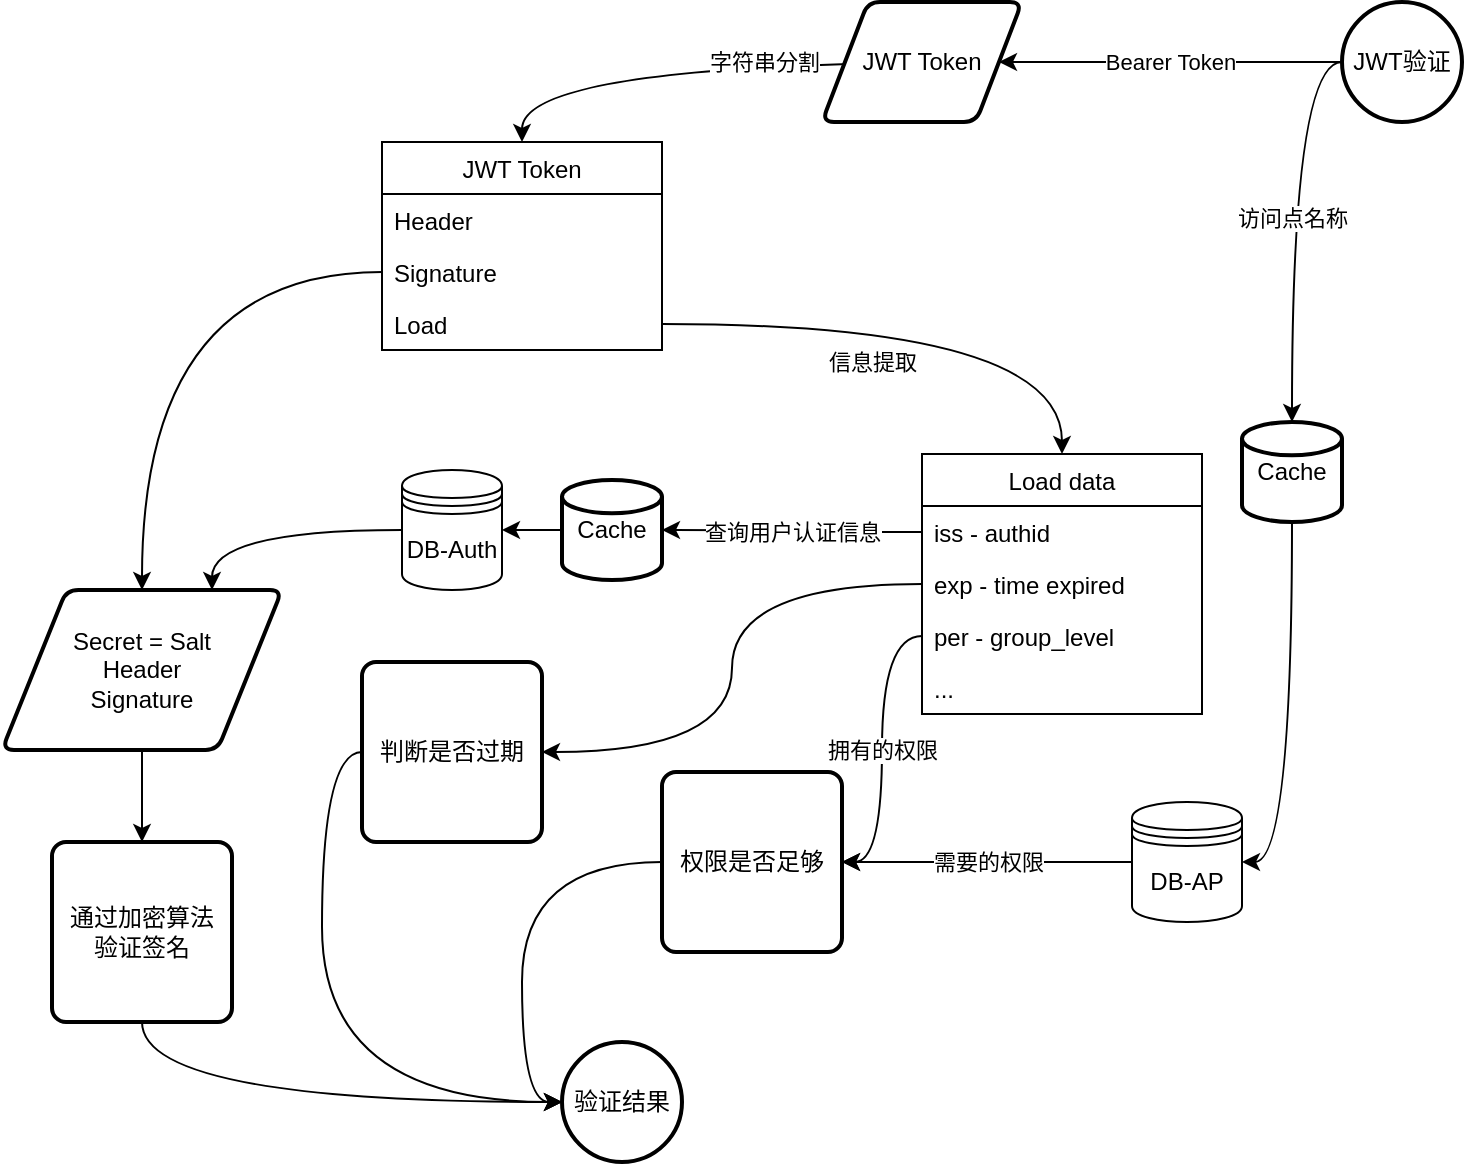 <mxfile version="12.4.2" type="device" pages="1"><diagram id="4mb74i8MZHzD5LXd95ot" name="第 1 页"><mxGraphModel dx="1264" dy="592" grid="1" gridSize="10" guides="1" tooltips="1" connect="1" arrows="1" fold="1" page="1" pageScale="1" pageWidth="827" pageHeight="1169" math="0" shadow="0"><root><mxCell id="0"/><mxCell id="1" parent="0"/><mxCell id="lutxffeyyzPLDdvX5LVE-15" value="字符串分割" style="edgeStyle=orthogonalEdgeStyle;rounded=0;orthogonalLoop=1;jettySize=auto;html=1;exitX=1;exitY=0.5;exitDx=0;exitDy=0;entryX=0.5;entryY=0;entryDx=0;entryDy=0;curved=1;" parent="1" source="lutxffeyyzPLDdvX5LVE-1" target="lutxffeyyzPLDdvX5LVE-3" edge="1"><mxGeometry x="-0.152" relative="1" as="geometry"><mxPoint as="offset"/></mxGeometry></mxCell><mxCell id="lutxffeyyzPLDdvX5LVE-1" value="JWT Token" style="shape=parallelogram;html=1;strokeWidth=2;perimeter=parallelogramPerimeter;whiteSpace=wrap;rounded=1;arcSize=12;size=0.23;" parent="1" vertex="1"><mxGeometry x="460" y="250" width="100" height="60" as="geometry"/></mxCell><mxCell id="lutxffeyyzPLDdvX5LVE-34" style="edgeStyle=orthogonalEdgeStyle;curved=1;rounded=0;orthogonalLoop=1;jettySize=auto;html=1;exitX=0;exitY=0.5;exitDx=0;exitDy=0;entryX=0.75;entryY=0;entryDx=0;entryDy=0;" parent="1" source="lutxffeyyzPLDdvX5LVE-2" target="lutxffeyyzPLDdvX5LVE-29" edge="1"><mxGeometry relative="1" as="geometry"/></mxCell><mxCell id="lutxffeyyzPLDdvX5LVE-2" value="DB-Auth" style="shape=datastore;whiteSpace=wrap;html=1;" parent="1" vertex="1"><mxGeometry x="250" y="484" width="50" height="60" as="geometry"/></mxCell><mxCell id="lutxffeyyzPLDdvX5LVE-13" value="" style="group" parent="1" vertex="1" connectable="0"><mxGeometry x="510" y="440" width="140" height="104" as="geometry"/></mxCell><mxCell id="lutxffeyyzPLDdvX5LVE-8" value="Load data" style="swimlane;fontStyle=0;childLayout=stackLayout;horizontal=1;startSize=26;fillColor=none;horizontalStack=0;resizeParent=1;resizeParentMax=0;resizeLast=0;collapsible=1;marginBottom=0;" parent="lutxffeyyzPLDdvX5LVE-13" vertex="1"><mxGeometry y="36" width="140" height="130" as="geometry"/></mxCell><mxCell id="lutxffeyyzPLDdvX5LVE-9" value="iss - authid" style="text;strokeColor=none;fillColor=none;align=left;verticalAlign=top;spacingLeft=4;spacingRight=4;overflow=hidden;rotatable=0;points=[[0,0.5],[1,0.5]];portConstraint=eastwest;" parent="lutxffeyyzPLDdvX5LVE-8" vertex="1"><mxGeometry y="26" width="140" height="26" as="geometry"/></mxCell><mxCell id="lutxffeyyzPLDdvX5LVE-10" value="exp - time expired" style="text;strokeColor=none;fillColor=none;align=left;verticalAlign=top;spacingLeft=4;spacingRight=4;overflow=hidden;rotatable=0;points=[[0,0.5],[1,0.5]];portConstraint=eastwest;" parent="lutxffeyyzPLDdvX5LVE-8" vertex="1"><mxGeometry y="52" width="140" height="26" as="geometry"/></mxCell><mxCell id="lutxffeyyzPLDdvX5LVE-50" value="per - group_level" style="text;strokeColor=none;fillColor=none;align=left;verticalAlign=top;spacingLeft=4;spacingRight=4;overflow=hidden;rotatable=0;points=[[0,0.5],[1,0.5]];portConstraint=eastwest;" parent="lutxffeyyzPLDdvX5LVE-8" vertex="1"><mxGeometry y="78" width="140" height="26" as="geometry"/></mxCell><mxCell id="lutxffeyyzPLDdvX5LVE-11" value="..." style="text;strokeColor=none;fillColor=none;align=left;verticalAlign=top;spacingLeft=4;spacingRight=4;overflow=hidden;rotatable=0;points=[[0,0.5],[1,0.5]];portConstraint=eastwest;" parent="lutxffeyyzPLDdvX5LVE-8" vertex="1"><mxGeometry y="104" width="140" height="26" as="geometry"/></mxCell><mxCell id="lutxffeyyzPLDdvX5LVE-18" value="信息提取" style="edgeStyle=orthogonalEdgeStyle;curved=1;rounded=0;orthogonalLoop=1;jettySize=auto;html=1;exitX=1;exitY=0.5;exitDx=0;exitDy=0;entryX=0.5;entryY=0;entryDx=0;entryDy=0;" parent="1" source="lutxffeyyzPLDdvX5LVE-5" target="lutxffeyyzPLDdvX5LVE-8" edge="1"><mxGeometry x="-0.211" y="-19" relative="1" as="geometry"><mxPoint as="offset"/></mxGeometry></mxCell><mxCell id="lutxffeyyzPLDdvX5LVE-3" value="JWT Token" style="swimlane;fontStyle=0;childLayout=stackLayout;horizontal=1;startSize=26;fillColor=none;horizontalStack=0;resizeParent=1;resizeParentMax=0;resizeLast=0;collapsible=1;marginBottom=0;" parent="1" vertex="1"><mxGeometry x="240" y="320" width="140" height="104" as="geometry"/></mxCell><mxCell id="lutxffeyyzPLDdvX5LVE-4" value="Header" style="text;strokeColor=none;fillColor=none;align=left;verticalAlign=top;spacingLeft=4;spacingRight=4;overflow=hidden;rotatable=0;points=[[0,0.5],[1,0.5]];portConstraint=eastwest;" parent="lutxffeyyzPLDdvX5LVE-3" vertex="1"><mxGeometry y="26" width="140" height="26" as="geometry"/></mxCell><mxCell id="lutxffeyyzPLDdvX5LVE-6" value="Signature" style="text;strokeColor=none;fillColor=none;align=left;verticalAlign=top;spacingLeft=4;spacingRight=4;overflow=hidden;rotatable=0;points=[[0,0.5],[1,0.5]];portConstraint=eastwest;" parent="lutxffeyyzPLDdvX5LVE-3" vertex="1"><mxGeometry y="52" width="140" height="26" as="geometry"/></mxCell><mxCell id="lutxffeyyzPLDdvX5LVE-5" value="Load" style="text;strokeColor=none;fillColor=none;align=left;verticalAlign=top;spacingLeft=4;spacingRight=4;overflow=hidden;rotatable=0;points=[[0,0.5],[1,0.5]];portConstraint=eastwest;" parent="lutxffeyyzPLDdvX5LVE-3" vertex="1"><mxGeometry y="78" width="140" height="26" as="geometry"/></mxCell><mxCell id="lutxffeyyzPLDdvX5LVE-46" style="edgeStyle=orthogonalEdgeStyle;curved=1;rounded=0;orthogonalLoop=1;jettySize=auto;html=1;exitX=0.5;exitY=1;exitDx=0;exitDy=0;entryX=0;entryY=0.5;entryDx=0;entryDy=0;entryPerimeter=0;" parent="1" source="lutxffeyyzPLDdvX5LVE-21" target="lutxffeyyzPLDdvX5LVE-43" edge="1"><mxGeometry relative="1" as="geometry"/></mxCell><mxCell id="lutxffeyyzPLDdvX5LVE-21" value="通过加密算法&lt;br&gt;验证签名" style="rounded=1;whiteSpace=wrap;html=1;absoluteArcSize=1;arcSize=14;strokeWidth=2;" parent="1" vertex="1"><mxGeometry x="75" y="670" width="90" height="90" as="geometry"/></mxCell><mxCell id="lutxffeyyzPLDdvX5LVE-45" style="edgeStyle=orthogonalEdgeStyle;curved=1;rounded=0;orthogonalLoop=1;jettySize=auto;html=1;exitX=0;exitY=0.5;exitDx=0;exitDy=0;entryX=0;entryY=0.5;entryDx=0;entryDy=0;entryPerimeter=0;" parent="1" source="lutxffeyyzPLDdvX5LVE-25" target="lutxffeyyzPLDdvX5LVE-43" edge="1"><mxGeometry relative="1" as="geometry"/></mxCell><mxCell id="lutxffeyyzPLDdvX5LVE-25" value="判断是否过期" style="rounded=1;whiteSpace=wrap;html=1;absoluteArcSize=1;arcSize=14;strokeWidth=2;" parent="1" vertex="1"><mxGeometry x="230" y="580" width="90" height="90" as="geometry"/></mxCell><mxCell id="lutxffeyyzPLDdvX5LVE-26" style="edgeStyle=orthogonalEdgeStyle;curved=1;rounded=0;orthogonalLoop=1;jettySize=auto;html=1;exitX=0;exitY=0.5;exitDx=0;exitDy=0;entryX=1;entryY=0.5;entryDx=0;entryDy=0;" parent="1" source="lutxffeyyzPLDdvX5LVE-10" target="lutxffeyyzPLDdvX5LVE-25" edge="1"><mxGeometry relative="1" as="geometry"/></mxCell><mxCell id="lutxffeyyzPLDdvX5LVE-27" value="查询用户认证信息" style="edgeStyle=orthogonalEdgeStyle;curved=1;rounded=0;orthogonalLoop=1;jettySize=auto;html=1;exitX=0;exitY=0.5;exitDx=0;exitDy=0;entryX=1;entryY=0.5;entryDx=0;entryDy=0;entryPerimeter=0;" parent="1" source="lutxffeyyzPLDdvX5LVE-9" target="lutxffeyyzPLDdvX5LVE-57" edge="1"><mxGeometry relative="1" as="geometry"><mxPoint x="400" y="514" as="targetPoint"/><mxPoint as="offset"/></mxGeometry></mxCell><mxCell id="lutxffeyyzPLDdvX5LVE-36" style="edgeStyle=orthogonalEdgeStyle;curved=1;rounded=0;orthogonalLoop=1;jettySize=auto;html=1;exitX=0.5;exitY=1;exitDx=0;exitDy=0;" parent="1" source="lutxffeyyzPLDdvX5LVE-29" target="lutxffeyyzPLDdvX5LVE-21" edge="1"><mxGeometry relative="1" as="geometry"/></mxCell><mxCell id="lutxffeyyzPLDdvX5LVE-29" value="Secret = Salt&lt;br&gt;Header&lt;br&gt;Signature" style="shape=parallelogram;html=1;strokeWidth=2;perimeter=parallelogramPerimeter;whiteSpace=wrap;rounded=1;arcSize=12;size=0.23;" parent="1" vertex="1"><mxGeometry x="50" y="544" width="140" height="80" as="geometry"/></mxCell><mxCell id="lutxffeyyzPLDdvX5LVE-42" style="edgeStyle=orthogonalEdgeStyle;curved=1;rounded=0;orthogonalLoop=1;jettySize=auto;html=1;exitX=0;exitY=0.5;exitDx=0;exitDy=0;" parent="1" source="lutxffeyyzPLDdvX5LVE-6" target="lutxffeyyzPLDdvX5LVE-29" edge="1"><mxGeometry relative="1" as="geometry"/></mxCell><mxCell id="lutxffeyyzPLDdvX5LVE-43" value="验证结果" style="strokeWidth=2;html=1;shape=mxgraph.flowchart.start_2;whiteSpace=wrap;" parent="1" vertex="1"><mxGeometry x="330" y="770" width="60" height="60" as="geometry"/></mxCell><mxCell id="lutxffeyyzPLDdvX5LVE-48" value="Bearer Token" style="edgeStyle=orthogonalEdgeStyle;curved=1;rounded=0;orthogonalLoop=1;jettySize=auto;html=1;" parent="1" source="lutxffeyyzPLDdvX5LVE-47" target="lutxffeyyzPLDdvX5LVE-1" edge="1"><mxGeometry relative="1" as="geometry"/></mxCell><mxCell id="lutxffeyyzPLDdvX5LVE-52" value="访问点名称" style="edgeStyle=orthogonalEdgeStyle;curved=1;rounded=0;orthogonalLoop=1;jettySize=auto;html=1;exitX=0;exitY=0.5;exitDx=0;exitDy=0;exitPerimeter=0;entryX=0.5;entryY=0;entryDx=0;entryDy=0;entryPerimeter=0;" parent="1" source="lutxffeyyzPLDdvX5LVE-47" target="lutxffeyyzPLDdvX5LVE-61" edge="1"><mxGeometry relative="1" as="geometry"><mxPoint x="690" y="430" as="targetPoint"/></mxGeometry></mxCell><mxCell id="lutxffeyyzPLDdvX5LVE-47" value="JWT验证" style="strokeWidth=2;html=1;shape=mxgraph.flowchart.start_2;whiteSpace=wrap;" parent="1" vertex="1"><mxGeometry x="720" y="250.0" width="60" height="60" as="geometry"/></mxCell><mxCell id="lutxffeyyzPLDdvX5LVE-56" value="需要的权限" style="edgeStyle=orthogonalEdgeStyle;curved=1;rounded=0;orthogonalLoop=1;jettySize=auto;html=1;exitX=0;exitY=0.5;exitDx=0;exitDy=0;entryX=1;entryY=0.5;entryDx=0;entryDy=0;" parent="1" source="lutxffeyyzPLDdvX5LVE-51" target="lutxffeyyzPLDdvX5LVE-53" edge="1"><mxGeometry relative="1" as="geometry"/></mxCell><mxCell id="lutxffeyyzPLDdvX5LVE-51" value="DB-AP" style="shape=datastore;whiteSpace=wrap;html=1;" parent="1" vertex="1"><mxGeometry x="615" y="650" width="55" height="60" as="geometry"/></mxCell><mxCell id="lutxffeyyzPLDdvX5LVE-64" style="edgeStyle=orthogonalEdgeStyle;curved=1;rounded=0;orthogonalLoop=1;jettySize=auto;html=1;exitX=0;exitY=0.5;exitDx=0;exitDy=0;entryX=0;entryY=0.5;entryDx=0;entryDy=0;entryPerimeter=0;" parent="1" source="lutxffeyyzPLDdvX5LVE-53" target="lutxffeyyzPLDdvX5LVE-43" edge="1"><mxGeometry relative="1" as="geometry"/></mxCell><mxCell id="lutxffeyyzPLDdvX5LVE-53" value="权限是否足够" style="rounded=1;whiteSpace=wrap;html=1;absoluteArcSize=1;arcSize=14;strokeWidth=2;" parent="1" vertex="1"><mxGeometry x="380" y="635" width="90" height="90" as="geometry"/></mxCell><mxCell id="lutxffeyyzPLDdvX5LVE-55" value="拥有的权限" style="edgeStyle=orthogonalEdgeStyle;curved=1;rounded=0;orthogonalLoop=1;jettySize=auto;html=1;exitX=0;exitY=0.5;exitDx=0;exitDy=0;entryX=1;entryY=0.5;entryDx=0;entryDy=0;" parent="1" source="lutxffeyyzPLDdvX5LVE-50" target="lutxffeyyzPLDdvX5LVE-53" edge="1"><mxGeometry relative="1" as="geometry"/></mxCell><mxCell id="lutxffeyyzPLDdvX5LVE-59" value="" style="edgeStyle=orthogonalEdgeStyle;curved=1;rounded=0;orthogonalLoop=1;jettySize=auto;html=1;" parent="1" source="lutxffeyyzPLDdvX5LVE-57" target="lutxffeyyzPLDdvX5LVE-2" edge="1"><mxGeometry relative="1" as="geometry"/></mxCell><mxCell id="lutxffeyyzPLDdvX5LVE-57" value="Cache" style="strokeWidth=2;html=1;shape=mxgraph.flowchart.database;whiteSpace=wrap;" parent="1" vertex="1"><mxGeometry x="330" y="489" width="50" height="50" as="geometry"/></mxCell><mxCell id="lutxffeyyzPLDdvX5LVE-63" style="edgeStyle=orthogonalEdgeStyle;curved=1;rounded=0;orthogonalLoop=1;jettySize=auto;html=1;exitX=0.5;exitY=1;exitDx=0;exitDy=0;exitPerimeter=0;entryX=1;entryY=0.5;entryDx=0;entryDy=0;" parent="1" source="lutxffeyyzPLDdvX5LVE-61" target="lutxffeyyzPLDdvX5LVE-51" edge="1"><mxGeometry relative="1" as="geometry"/></mxCell><mxCell id="lutxffeyyzPLDdvX5LVE-61" value="Cache" style="strokeWidth=2;html=1;shape=mxgraph.flowchart.database;whiteSpace=wrap;" parent="1" vertex="1"><mxGeometry x="670" y="460" width="50" height="50" as="geometry"/></mxCell></root></mxGraphModel></diagram></mxfile>